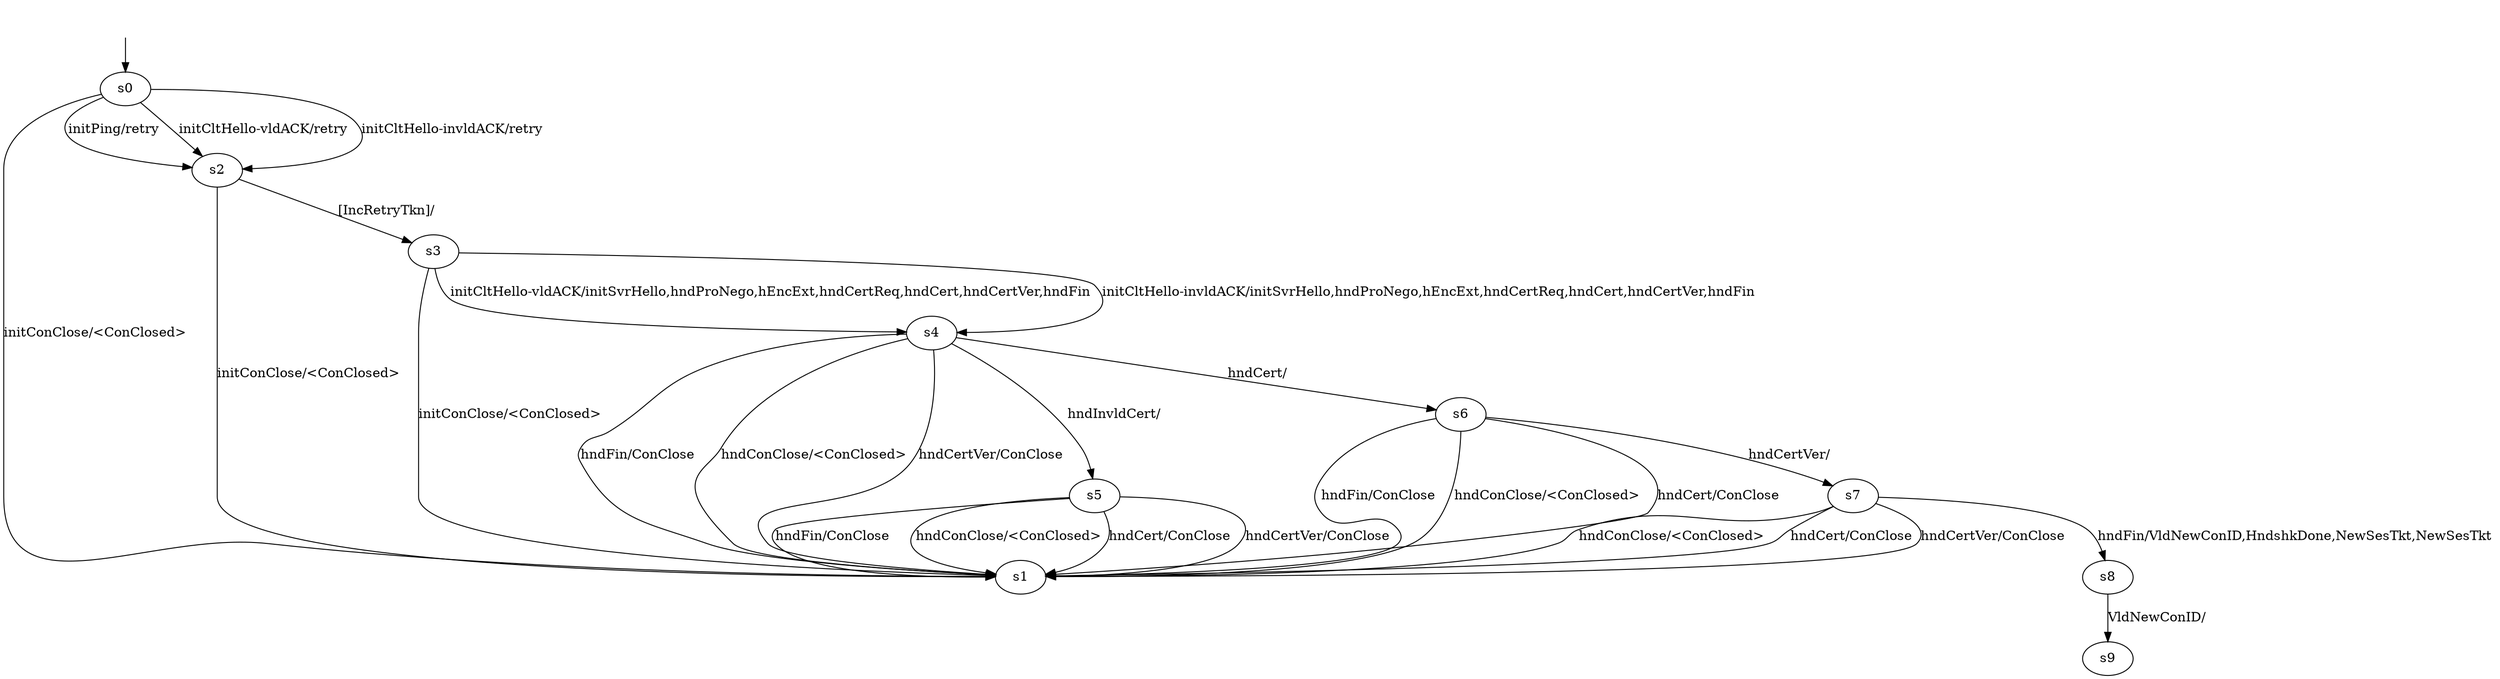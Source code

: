 digraph "ngtcp2Models/ngtcp2-BWRCA-0/learnedModel" {
s0 [label=s0];
s1 [label=s1];
s2 [label=s2];
s3 [label=s3];
s4 [label=s4];
s5 [label=s5];
s6 [label=s6];
s7 [label=s7];
s8 [label=s8];
s9 [label=s9];
s0 -> s2  [label="initPing/retry "];
s0 -> s1  [label="initConClose/<ConClosed> "];
s0 -> s2  [label="initCltHello-vldACK/retry "];
s0 -> s2  [label="initCltHello-invldACK/retry "];
s2 -> s1  [label="initConClose/<ConClosed> "];
s2 -> s3  [label="[IncRetryTkn]/ "];
s3 -> s1  [label="initConClose/<ConClosed> "];
s3 -> s4  [label="initCltHello-vldACK/initSvrHello,hndProNego,hEncExt,hndCertReq,hndCert,hndCertVer,hndFin "];
s3 -> s4  [label="initCltHello-invldACK/initSvrHello,hndProNego,hEncExt,hndCertReq,hndCert,hndCertVer,hndFin "];
s4 -> s1  [label="hndFin/ConClose "];
s4 -> s1  [label="hndConClose/<ConClosed> "];
s4 -> s6  [label="hndCert/ "];
s4 -> s5  [label="hndInvldCert/ "];
s4 -> s1  [label="hndCertVer/ConClose "];
s5 -> s1  [label="hndFin/ConClose "];
s5 -> s1  [label="hndConClose/<ConClosed> "];
s5 -> s1  [label="hndCert/ConClose "];
s5 -> s1  [label="hndCertVer/ConClose "];
s6 -> s1  [label="hndFin/ConClose "];
s6 -> s1  [label="hndConClose/<ConClosed> "];
s6 -> s1  [label="hndCert/ConClose "];
s6 -> s7  [label="hndCertVer/ "];
s7 -> s8  [label="hndFin/VldNewConID,HndshkDone,NewSesTkt,NewSesTkt "];
s7 -> s1  [label="hndConClose/<ConClosed> "];
s7 -> s1  [label="hndCert/ConClose "];
s7 -> s1  [label="hndCertVer/ConClose "];
s8 -> s9  [label="VldNewConID/ "];
__start0 [label="", shape=none];
__start0 -> s0  [label=""];
}
